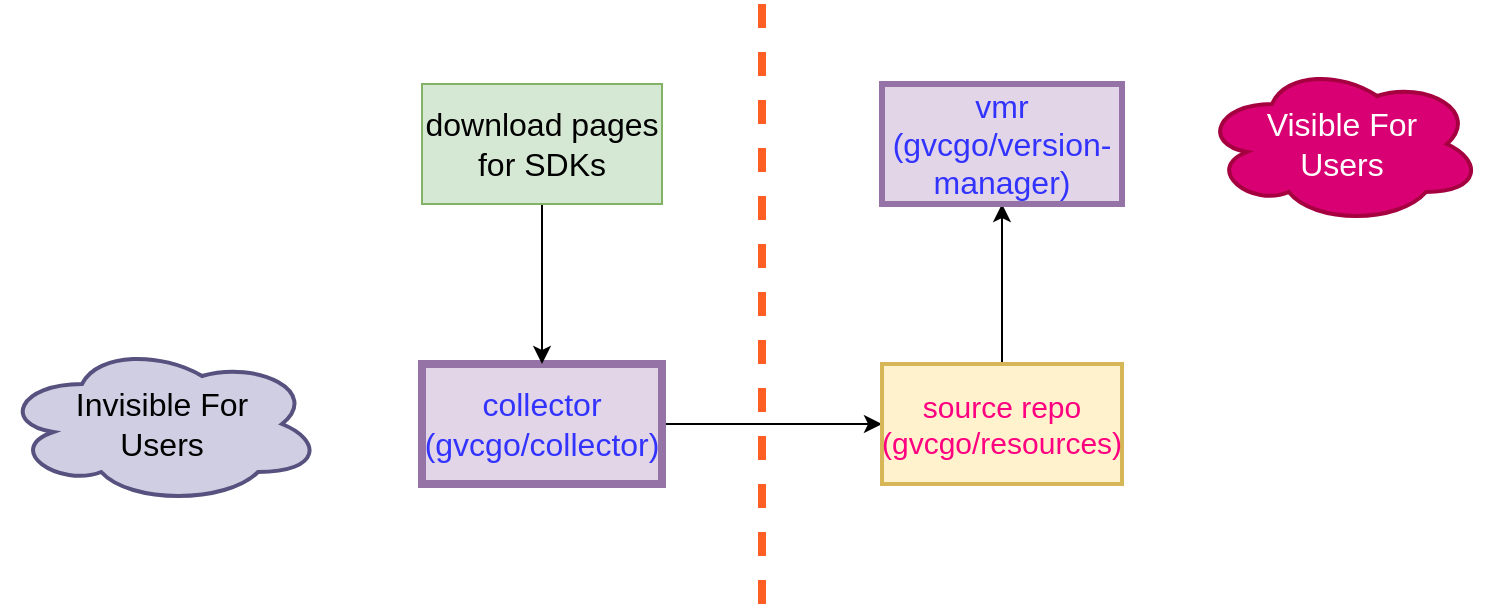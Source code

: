 <mxfile>
    <diagram id="I52Wm_gRqzgB_mbJpFhN" name="Page-1">
        <mxGraphModel dx="1269" dy="574" grid="1" gridSize="10" guides="1" tooltips="1" connect="1" arrows="1" fold="1" page="1" pageScale="1" pageWidth="827" pageHeight="1169" math="0" shadow="0">
            <root>
                <mxCell id="0"/>
                <mxCell id="1" parent="0"/>
                <mxCell id="8" style="edgeStyle=none;html=1;" edge="1" parent="1" source="3" target="6">
                    <mxGeometry relative="1" as="geometry"/>
                </mxCell>
                <mxCell id="3" value="collector&lt;br style=&quot;font-size: 16px;&quot;&gt;(gvcgo/collector)" style="rounded=0;whiteSpace=wrap;html=1;fillColor=#e1d5e7;strokeColor=#9673a6;strokeWidth=4;fontSize=16;fontColor=#3333FF;" vertex="1" parent="1">
                    <mxGeometry x="254" y="300" width="120" height="60" as="geometry"/>
                </mxCell>
                <mxCell id="5" style="edgeStyle=none;html=1;" edge="1" parent="1" source="4" target="3">
                    <mxGeometry relative="1" as="geometry"/>
                </mxCell>
                <mxCell id="4" value="download pages for SDKs" style="rounded=0;whiteSpace=wrap;html=1;fillColor=#d5e8d4;strokeColor=#82b366;fontSize=16;" vertex="1" parent="1">
                    <mxGeometry x="254" y="160" width="120" height="60" as="geometry"/>
                </mxCell>
                <mxCell id="10" style="edgeStyle=none;html=1;" edge="1" parent="1" source="6" target="9">
                    <mxGeometry relative="1" as="geometry"/>
                </mxCell>
                <mxCell id="6" value="source repo&lt;br style=&quot;font-size: 15px;&quot;&gt;(gvcgo/resources)" style="rounded=0;whiteSpace=wrap;html=1;fillColor=#fff2cc;strokeColor=#d6b656;strokeWidth=2;fontSize=15;fontColor=#FF0080;" vertex="1" parent="1">
                    <mxGeometry x="484" y="300" width="120" height="60" as="geometry"/>
                </mxCell>
                <mxCell id="9" value="vmr&lt;br style=&quot;font-size: 16px;&quot;&gt;(gvcgo/version-manager)" style="rounded=0;whiteSpace=wrap;html=1;fillColor=#e1d5e7;strokeColor=#9673a6;strokeWidth=3;fontSize=16;fontColor=#3333FF;" vertex="1" parent="1">
                    <mxGeometry x="484" y="160" width="120" height="60" as="geometry"/>
                </mxCell>
                <mxCell id="11" value="" style="endArrow=none;dashed=1;html=1;strokeWidth=4;strokeColor=#FF5E24;" edge="1" parent="1">
                    <mxGeometry width="50" height="50" relative="1" as="geometry">
                        <mxPoint x="424" y="420" as="sourcePoint"/>
                        <mxPoint x="424" y="120" as="targetPoint"/>
                    </mxGeometry>
                </mxCell>
                <mxCell id="16" value="Visible For&lt;br&gt;Users" style="ellipse;shape=cloud;whiteSpace=wrap;html=1;strokeWidth=2;fontSize=16;fillColor=#d80073;strokeColor=#A50040;fontColor=#ffffff;" vertex="1" parent="1">
                    <mxGeometry x="644" y="150" width="140" height="80" as="geometry"/>
                </mxCell>
                <mxCell id="17" value="Invisible For&lt;br&gt;Users" style="ellipse;shape=cloud;whiteSpace=wrap;html=1;strokeWidth=2;fontSize=16;fillColor=#d0cee2;strokeColor=#56517e;" vertex="1" parent="1">
                    <mxGeometry x="44" y="290" width="160" height="80" as="geometry"/>
                </mxCell>
            </root>
        </mxGraphModel>
    </diagram>
</mxfile>